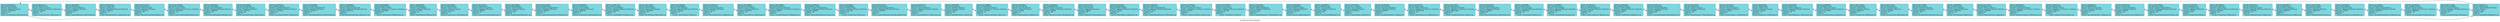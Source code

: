 digraph Alumnos {
 rankdir=LR;
 label="LISTADO DE ESTUDIANTES";
  node [shape = note, color="#187296", style=filled, fillcolor="#7ed6df"];
N0[label="Carnet: 201183728 \lDPI: 2050740201006 \lNombre: Alvin Huckett \lCarrera: Ingenieria Quimica \lPassword: DGHS2Xi \lCreditos: 222 \lEdad: 20 \lCorreo: AlvinHuckett_60@outlook.org"];
N1[label="Carnet: 202011111 \lDPI: 5970926381748 \lNombre: Nertie Laurenzi \lCarrera: Ingenieria Mecanica Industrial \lPassword: 198yxel \lCreditos: 139 \lEdad: 19 \lCorreo: NertieLaurenzi.75@hotmail.es"];
N2[label="Carnet: 201210811 \lDPI: 1234567891111 \lNombre: Lamont Barthrup \lCarrera: Ingenieria Mecanica \lPassword: j60uy9 \lCreditos: 53 \lEdad: 25 \lCorreo: LamontBarthrup_34@outlook.org"];
N3[label="Carnet: 201582352 \lDPI: 4172564417242 \lNombre: calificacion \lCarrera: Ingenieria Mecanica Industrial \lPassword: m6ILxd \lCreditos: 113 \lEdad: 23 \lCorreo: BobinaDelacroux_46@hotmail.com"];
N4[label="Carnet: 201115140 \lDPI: 8429519350118 \lNombre: Pebrook Gircke \lCarrera: Ingenieria Mecanica \lPassword: Ysgy3Vt \lCreditos: 172 \lEdad: 19 \lCorreo: PebrookGircke93@undefined.org"];
N5[label="Carnet: 201350393 \lDPI: 9029374304090 \lNombre: Laurie Tumilty \lCarrera: Ingenieria en Ciencias y Sistemas \lPassword: UKazTS0 \lCreditos: 124 \lEdad: 20 \lCorreo: LaurieTumilty58@undefined.com"];
N6[label="Carnet: 201698163 \lDPI: 8010354636352 \lNombre: Barn Killingbeck \lCarrera: Ingenieria Mecanica Electrica \lPassword: 38KWHL \lCreditos: 130 \lEdad: 20 \lCorreo: BarnKillingbeck33@gmail.org"];
N7[label="Carnet: 201402462 \lDPI: 3594915493584 \lNombre: Joscelin Fewings \lCarrera: Ingenieria Mecanica \lPassword: tF7ZroZ \lCreditos: 202 \lEdad: 25 \lCorreo: JoscelinFewings_56@outlook.es"];
N8[label="Carnet: 201643353 \lDPI: 9692561360208 \lNombre: Llywellyn Woodnutt \lCarrera: Ingenieria Mecanica Electrica \lPassword: ui708GE \lCreditos: 44 \lEdad: 27 \lCorreo: LlywellynWoodnutt_83@gmail.es"];
N9[label="Carnet: 201043689 \lDPI: 0714796787404 \lNombre: Ardene Benediktovich \lCarrera: Ingenieria Mecanica \lPassword: muiPC17 \lCreditos: 13 \lEdad: 23 \lCorreo: ArdeneBenediktovich72@outlook.org"];
N10[label="Carnet: 201489697 \lDPI: 3310894947855 \lNombre: Judye Rossborough \lCarrera: Ingenieria Mecanica Electrica \lPassword: k9oGtrw \lCreditos: 3 \lEdad: 26 \lCorreo: JudyeRossborough_49@yahoo.com"];
N11[label="Carnet: 201818908 \lDPI: 2689202578134 \lNombre: Wilbur Alberts \lCarrera: Ingenieria en Ciencias y Sistemas \lPassword: SSeRj8d \lCreditos: 64 \lEdad: 18 \lCorreo: WilburAlberts45@hotmail.org"];
N12[label="Carnet: 201816850 \lDPI: 0154497044345 \lNombre: Emili Palleske \lCarrera: Ingenieria Mecanica \lPassword: 17x8L \lCreditos: 28 \lEdad: 21 \lCorreo: EmiliPalleske.89@gmail.com"];
N13[label="Carnet: 201232485 \lDPI: 3762365704505 \lNombre: Vivian Currer \lCarrera: Ingenieria Quimica \lPassword: xe7yeho \lCreditos: 218 \lEdad: 28 \lCorreo: VivianCurrer_25@outlook.org"];
N14[label="Carnet: 201131811 \lDPI: 3347258005328 \lNombre: Eloise Trevarthen \lCarrera: Ingenieria Mecanica \lPassword: B8FP4 \lCreditos: 201 \lEdad: 22 \lCorreo: EloiseTrevarthen91@hotmail.es"];
N15[label="Carnet: 201476680 \lDPI: 4293824642888 \lNombre: Kim Westphal \lCarrera: Ingenieria Quimica \lPassword: qtry5 \lCreditos: 159 \lEdad: 19 \lCorreo: KimWestphal38@yahoo.com"];
N16[label="Carnet: 201511649 \lDPI: 5648266954532 \lNombre: Aylmar Raubenheimer \lCarrera: Ingenieria Mecanica \lPassword: 76816q \lCreditos: 163 \lEdad: 23 \lCorreo: AylmarRaubenheimer.27@hotmail.es"];
N17[label="Carnet: 201255643 \lDPI: 7672150791181 \lNombre: Alvin Huckett \lCarrera: Ingenieria Industrial \lPassword: g4X4Ak \lCreditos: 65 \lEdad: 29 \lCorreo: AlvinHuckett_63@undefined.org"];
N18[label="Carnet: 201947729 \lDPI: 1430797138430 \lNombre: Camila Dibbert \lCarrera: Ingenieria Mecanica Industrial \lPassword: b4wdeP \lCreditos: 188 \lEdad: 21 \lCorreo: CamilaDibbert.81@gmail.com"];
N19[label="Carnet: 201173540 \lDPI: 3235002226847 \lNombre: Alvin Huckett \lCarrera: Ingenieria Industrial \lPassword: ITrpSM0 \lCreditos: 104 \lEdad: 22 \lCorreo: AlvinHuckett_65@outlook.org"];
N20[label="Carnet: 201704168 \lDPI: 3379162068993 \lNombre: Tim Goldspink \lCarrera: Ingenieria Mecanica Electrica \lPassword: Cmg7g \lCreditos: 137 \lEdad: 19 \lCorreo: TimGoldspink.71@aol.com"];
N21[label="Carnet: 201661519 \lDPI: 9302712249273 \lNombre: Harvey Darbyshire \lCarrera: Ingenieria Mecanica \lPassword: Asv30 \lCreditos: 55 \lEdad: 26 \lCorreo: HarveyDarbyshire_63@gmail.com"];
N22[label="Carnet: 201309890 \lDPI: 6364119505269 \lNombre: Grayce Poltone \lCarrera: Ingenieria Industrial \lPassword: bCp3F57 \lCreditos: 133 \lEdad: 18 \lCorreo: GraycePoltone_20@hotmail.es"];
N23[label="Carnet: 201740604 \lDPI: 2625352358554 \lNombre: Llywellyn Woodnutt \lCarrera: Ingenieria en Ciencias y Sistemas \lPassword: Bk8jU \lCreditos: 3 \lEdad: 19 \lCorreo: LlywellynWoodnutt.46@gmail.org"];
N24[label="Carnet: 201646518 \lDPI: 8696013129504 \lNombre: Aylmar Raubenheimer \lCarrera: Ingenieria Mecanica Electrica \lPassword: 3j9MHF \lCreditos: 192 \lEdad: 22 \lCorreo: AylmarRaubenheimer31@aol.com"];
N25[label="Carnet: 201766242 \lDPI: 3780452896411 \lNombre: Franky Viney \lCarrera: Ingenieria Mecanica Electrica \lPassword: UC1hKp \lCreditos: 164 \lEdad: 20 \lCorreo: FrankyViney72@aol.com"];
N26[label="Carnet: 201537627 \lDPI: 6000394094296 \lNombre: Aylmar Raubenheimer \lCarrera: Ingenieria Mecanica Electrica \lPassword: 82MID7 \lCreditos: 3 \lEdad: 24 \lCorreo: AylmarRaubenheimer82@undefined.com"];
N27[label="Carnet: 201327675 \lDPI: 5005953751371 \lNombre: Lamont Barthrup \lCarrera: Ingenieria Mecanica Electrica \lPassword: CAt1n \lCreditos: 171 \lEdad: 20 \lCorreo: LamontBarthrup.75@hotmail.org"];
N28[label="Carnet: 201897987 \lDPI: 2193345266141 \lNombre: Michelle Glanister \lCarrera: Ingenieria Quimica \lPassword: 8cIUD \lCreditos: 226 \lEdad: 25 \lCorreo: MichelleGlanister.13@aol.org"];
N29[label="Carnet: 201500866 \lDPI: 7040168688236 \lNombre: Claybourne Nelmes \lCarrera: Ingenieria en Ciencias y Sistemas \lPassword: 4xCS04 \lCreditos: 121 \lEdad: 19 \lCorreo: ClaybourneNelmes_2@aol.com"];
N30[label="Carnet: 201359507 \lDPI: 6474775706799 \lNombre: Olly Brunelleschi \lCarrera: Ingenieria Quimica \lPassword: rdjy6j \lCreditos: 52 \lEdad: 22 \lCorreo: OllyBrunelleschi_86@aol.com"];
N31[label="Carnet: 201954202 \lDPI: 2496399691941 \lNombre: Eloise Trevarthen \lCarrera: Ingenieria Mecanica Industrial \lPassword: 6RNgz \lCreditos: 196 \lEdad: 29 \lCorreo: EloiseTrevarthen.4@undefined.org"];
N32[label="Carnet: 201412244 \lDPI: 3239472177167 \lNombre: Eba Keitley \lCarrera: Ingenieria Industrial \lPassword: BRdQj \lCreditos: 238 \lEdad: 22 \lCorreo: EbaKeitley73@undefined.com"];
N33[label="Carnet: 201234795 \lDPI: 9082300809939 \lNombre: Wilbur Alberts \lCarrera: Ingenieria Mecanica Industrial \lPassword: 0oXnv \lCreditos: 80 \lEdad: 29 \lCorreo: WilburAlberts_86@yahoo.com"];
N34[label="Carnet: 201594265 \lDPI: 2831630574772 \lNombre: Ardene Benediktovich \lCarrera: Ingenieria Mecanica Industrial \lPassword: 15Asd \lCreditos: 242 \lEdad: 26 \lCorreo: ArdeneBenediktovich_57@hotmail.org"];
N35[label="Carnet: 201790782 \lDPI: 3168522176927 \lNombre: Claybourne Nelmes \lCarrera: Ingenieria en Ciencias y Sistemas \lPassword: d70Vi \lCreditos: 0 \lEdad: 22 \lCorreo: ClaybourneNelmes_82@aol.com"];
N36[label="Carnet: 201374369 \lDPI: 8311431297185 \lNombre: Lionel Messi \lCarrera: Ingenieria Mecanica Industrial \lPassword: cVzaR8 \lCreditos: 93 \lEdad: 20 \lCorreo: LionelMessi.17@aol.es"];
N37[label="Carnet: 201709702 \lDPI: 4245428187625 \lNombre: Dillon Blandamere \lCarrera: Ingenieria Industrial \lPassword: 3f5qj \lCreditos: 84 \lEdad: 20 \lCorreo: DillonBlandamere_33@undefined.com"];
N38[label="Carnet: 201635991 \lDPI: 2702608963916 \lNombre: Boycie Langlais \lCarrera: Ingenieria Industrial \lPassword: vCGgb2 \lCreditos: 113 \lEdad: 29 \lCorreo: BoycieLanglais24@aol.es"];
N39[label="Carnet: 201389879 \lDPI: 1332692632257 \lNombre: Darn Studdal \lCarrera: Ingenieria Industrial \lPassword: r80ja \lCreditos: 244 \lEdad: 23 \lCorreo: DarnStuddal88@gmail.com"];
N40[label="Carnet: 201375524 \lDPI: 3164173770900 \lNombre: Tim Goldspink \lCarrera: Ingenieria Quimica \lPassword: Nu96Sq3 \lCreditos: 1 \lEdad: 20 \lCorreo: TimGoldspink_27@yahoo.es"];
N41[label="Carnet: 201428558 \lDPI: 8783633019549 \lNombre: Llywellyn Woodnutt \lCarrera: Ingenieria Mecanica \lPassword: qWlnP7 \lCreditos: 5 \lEdad: 24 \lCorreo: LlywellynWoodnutt.12@gmail.es"];
N42[label="Carnet: 201933753 \lDPI: 6467642780621 \lNombre: Bobina Delacroux \lCarrera: Ingenieria en Ciencias y Sistemas \lPassword: 8DGPFmN \lCreditos: 147 \lEdad: 25 \lCorreo: BobinaDelacroux_64@gmail.com"];
N43[label="Carnet: 201774497 \lDPI: 6327689577005 \lNombre: Llywellyn Woodnutt \lCarrera: Ingenieria en Ciencias y Sistemas \lPassword: RN1Dgbd \lCreditos: 90 \lEdad: 26 \lCorreo: LlywellynWoodnutt_44@aol.org"];
N44[label="Carnet: 201145786 \lDPI: 4820546644233 \lNombre: Harvey Darbyshire \lCarrera: Ingenieria Mecanica \lPassword: uJW2Q \lCreditos: 88 \lEdad: 22 \lCorreo: HarveyDarbyshire.56@outlook.com"];
N45[label="Carnet: 201509061 \lDPI: 3761268073554 \lNombre: Tim Goldspink \lCarrera: Ingenieria Mecanica Electrica \lPassword: DPx0LQ0 \lCreditos: 108 \lEdad: 23 \lCorreo: TimGoldspink.36@aol.com"];
N46[label="Carnet: 201068965 \lDPI: 7207003476187 \lNombre: Tim Goldspink \lCarrera: Ingenieria Mecanica Industrial \lPassword: MF4vc6 \lCreditos: 112 \lEdad: 26 \lCorreo: TimGoldspink.1@yahoo.org"];
N47[label="Carnet: 201991578 \lDPI: 7437219208336 \lNombre: Olly Brunelleschi \lCarrera: Ingenieria Mecanica Industrial \lPassword: H1xi3 \lCreditos: 102 \lEdad: 29 \lCorreo: OllyBrunelleschi.78@yahoo.org"];
N48[label="Carnet: 201803912 \lDPI: 3995410773680 \lNombre: Emili Palleske \lCarrera: Ingenieria Mecanica Industrial \lPassword: ODYgI \lCreditos: 205 \lEdad: 26 \lCorreo: EmiliPalleske.68@gmail.com"];
N49[label="Carnet: 201921767 \lDPI: 5042024988582 \lNombre: Consolata Reskelly \lCarrera: Ingenieria Mecanica \lPassword: cBP1bt7 \lCreditos: 200 \lEdad: 27 \lCorreo: ConsolataReskelly.30@undefined.com"];
N50[label="Carnet: 201157605 \lDPI: 2503385887437 \lNombre: Alonzo Seagrove \lCarrera: Ingenieria Industrial \lPassword: 92V6h \lCreditos: 226 \lEdad: 22 \lCorreo: AlonzoSeagrove_35@undefined.org"];
N51[label="Carnet: 201761573 \lDPI: 5372214388411 \lNombre: Alonzo Seagrove \lCarrera: Ingenieria Quimica \lPassword: 24ldm \lCreditos: 51 \lEdad: 22 \lCorreo: AlonzoSeagrove_54@hotmail.es"];
N52[label="Carnet: 201825364 \lDPI: 6772854332066 \lNombre: Phillis Syrie \lCarrera: Ingenieria Quimica \lPassword: rU2QYr \lCreditos: 111 \lEdad: 28 \lCorreo: PhillisSyrie_17@hotmail.es"];
N53[label="Carnet: 201022466 \lDPI: 0579054127201 \lNombre: Wash Sedgemore \lCarrera: Ingenieria Mecanica Electrica \lPassword: 1E8vp8 \lCreditos: 130 \lEdad: 29 \lCorreo: WashSedgemore_70@outlook.com"];
N54[label="Carnet: 201006295 \lDPI: 6483009710551 \lNombre: Roderigo Gomme \lCarrera: Ingenieria Mecanica Electrica \lPassword: w1E8BW \lCreditos: 23 \lEdad: 24 \lCorreo: RoderigoGomme_92@yahoo.org"];
N55[label="Carnet: 201116100 \lDPI: 7247421869888 \lNombre: Franky Viney \lCarrera: Ingenieria Quimica \lPassword: 5K0p7N \lCreditos: 42 \lEdad: 26 \lCorreo: FrankyViney_42@hotmail.es"];
N56[label="Carnet: 201773473 \lDPI: 1563507262381 \lNombre: Krystal Crellin \lCarrera: Ingenieria Mecanica \lPassword: 3KgBk \lCreditos: 88 \lEdad: 26 \lCorreo: KrystalCrellin.48@outlook.org"];
N57[label="Carnet: 201119966 \lDPI: 9030770152211 \lNombre: Michelle Glanister \lCarrera: Ingenieria Industrial \lPassword: J9Tq39 \lCreditos: 225 \lEdad: 23 \lCorreo: MichelleGlanister87@outlook.com"];
N58[label="Carnet: 201669286 \lDPI: 3126321523297 \lNombre: Tim Goldspink \lCarrera: Ingenieria Mecanica \lPassword: QQNPe8 \lCreditos: 187 \lEdad: 21 \lCorreo: TimGoldspink_45@gmail.es"];
N59[label="Carnet: 201147451 \lDPI: 9093933675701 \lNombre: Ellerey Sherwyn \lCarrera: Ingenieria Mecanica Electrica \lPassword: 20H3Hx \lCreditos: 80 \lEdad: 23 \lCorreo: EllereySherwyn.51@gmail.es"];
N60[label="Carnet: 201864201 \lDPI: 8208413026556 \lNombre: Claybourne Nelmes \lCarrera: Ingenieria en Ciencias y Sistemas \lPassword: 69548z \lCreditos: 25 \lEdad: 25 \lCorreo: ClaybourneNelmes.78@hotmail.com"];
N61[label="Carnet: 201667272 \lDPI: 9443025623424 \lNombre: Adriaens Timms \lCarrera: Ingenieria en Ciencias y Sistemas \lPassword: Pe8Ucp \lCreditos: 237 \lEdad: 21 \lCorreo: AdriaensTimms43@aol.org"];
N62[label="Carnet: 201668149 \lDPI: 6435886693765 \lNombre: Harvey Darbyshire \lCarrera: Ingenieria Mecanica \lPassword: u4jxe57 \lCreditos: 31 \lEdad: 27 \lCorreo: HarveyDarbyshire_31@gmail.org"];
N63[label="Carnet: 201764124 \lDPI: 6773833243077 \lNombre: Harvey Darbyshire \lCarrera: Ingenieria Industrial \lPassword: 0DDF8 \lCreditos: 219 \lEdad: 21 \lCorreo: HarveyDarbyshire.59@gmail.es"];
N64[label="Carnet: 201516603 \lDPI: 4062043125856 \lNombre: Aylmar Raubenheimer \lCarrera: Ingenieria Mecanica Industrial \lPassword: Sv4HFP \lCreditos: 168 \lEdad: 19 \lCorreo: AylmarRaubenheimer.85@aol.com"];
N65[label="Carnet: 201327079 \lDPI: 8292286385716 \lNombre: Franky Viney \lCarrera: Ingenieria Industrial \lPassword: GhhLi \lCreditos: 179 \lEdad: 21 \lCorreo: FrankyViney.59@aol.es"];
N66[label="Carnet: 201906670 \lDPI: 2245119831085 \lNombre: Franky Viney \lCarrera: Ingenieria Mecanica Industrial \lPassword: PCAanL \lCreditos: 198 \lEdad: 23 \lCorreo: FrankyViney_49@yahoo.es"];
N67[label="Carnet: 201461415 \lDPI: 8579079230016 \lNombre: Roderigo Gomme \lCarrera: Ingenieria Mecanica Industrial \lPassword: 6GEfOg \lCreditos: 113 \lEdad: 20 \lCorreo: RoderigoGomme_55@aol.org"];
N68[label="Carnet: 201009015 \lDPI: 1962623323417 \lNombre: Afton Hounson \lCarrera: Ingenieria Mecanica \lPassword: PQvEC5 \lCreditos: 12 \lEdad: 23 \lCorreo: AftonHounson.43@aol.com"];
N69[label="Carnet: 201137248 \lDPI: 4264540703955 \lNombre: Eba Keitley \lCarrera: Ingenieria Mecanica \lPassword: K8ZY0mI \lCreditos: 35 \lEdad: 22 \lCorreo: EbaKeitley83@outlook.org"];
N70[label="Carnet: 201339503 \lDPI: 1169570189320 \lNombre: Drusilla Louca \lCarrera: Ingenieria Mecanica Industrial \lPassword: xW0NS \lCreditos: 41 \lEdad: 29 \lCorreo: DrusillaLouca1@outlook.com"];
N71[label="Carnet: 201110247 \lDPI: 7882408800987 \lNombre: Aylmar Raubenheimer \lCarrera: Ingenieria Mecanica Electrica \lPassword: oKlY9O7 \lCreditos: 171 \lEdad: 19 \lCorreo: AylmarRaubenheimer_82@yahoo.org"];
N72[label="Carnet: 201125580 \lDPI: 1846903502498 \lNombre: Boycie Langlais \lCarrera: Ingenieria en Ciencias y Sistemas \lPassword: MhBaUtl \lCreditos: 190 \lEdad: 21 \lCorreo: BoycieLanglais.61@hotmail.com"];
N73[label="Carnet: 201315288 \lDPI: 7044319749868 \lNombre: Joscelin Fewings \lCarrera: Ingenieria Mecanica Electrica \lPassword: 3htilF \lCreditos: 89 \lEdad: 27 \lCorreo: JoscelinFewings.27@yahoo.es"];
N74[label="Carnet: 201901772 \lDPI: 3179425811504 \lNombre: Daniel Reginaldo Dubon \lCarrera: Sistemas \lPassword: asdf \lCreditos: 250 \lEdad: 22 \lCorreo: danieldubon499@gmail.com"];
N0->N1;
N1->N0;
N1->N2;
N2->N1;
N2->N3;
N3->N2;
N3->N4;
N4->N3;
N4->N5;
N5->N4;
N5->N6;
N6->N5;
N6->N7;
N7->N6;
N7->N8;
N8->N7;
N8->N9;
N9->N8;
N9->N10;
N10->N9;
N10->N11;
N11->N10;
N11->N12;
N12->N11;
N12->N13;
N13->N12;
N13->N14;
N14->N13;
N14->N15;
N15->N14;
N15->N16;
N16->N15;
N16->N17;
N17->N16;
N17->N18;
N18->N17;
N18->N19;
N19->N18;
N19->N20;
N20->N19;
N20->N21;
N21->N20;
N21->N22;
N22->N21;
N22->N23;
N23->N22;
N23->N24;
N24->N23;
N24->N25;
N25->N24;
N25->N26;
N26->N25;
N26->N27;
N27->N26;
N27->N28;
N28->N27;
N28->N29;
N29->N28;
N29->N30;
N30->N29;
N30->N31;
N31->N30;
N31->N32;
N32->N31;
N32->N33;
N33->N32;
N33->N34;
N34->N33;
N34->N35;
N35->N34;
N35->N36;
N36->N35;
N36->N37;
N37->N36;
N37->N38;
N38->N37;
N38->N39;
N39->N38;
N39->N40;
N40->N39;
N40->N41;
N41->N40;
N41->N42;
N42->N41;
N42->N43;
N43->N42;
N43->N44;
N44->N43;
N44->N45;
N45->N44;
N45->N46;
N46->N45;
N46->N47;
N47->N46;
N47->N48;
N48->N47;
N48->N49;
N49->N48;
N49->N50;
N50->N49;
N50->N51;
N51->N50;
N51->N52;
N52->N51;
N52->N53;
N53->N52;
N53->N54;
N54->N53;
N54->N55;
N55->N54;
N55->N56;
N56->N55;
N56->N57;
N57->N56;
N57->N58;
N58->N57;
N58->N59;
N59->N58;
N59->N60;
N60->N59;
N60->N61;
N61->N60;
N61->N62;
N62->N61;
N62->N63;
N63->N62;
N63->N64;
N64->N63;
N64->N65;
N65->N64;
N65->N66;
N66->N65;
N66->N67;
N67->N66;
N67->N68;
N68->N67;
N68->N69;
N69->N68;
N69->N70;
N70->N69;
N70->N71;
N71->N70;
N71->N72;
N72->N71;
N72->N73;
N73->N72;
N73->N74;
N74->N73;
N74->N0[headport=ne];
N0->N74[headport=so];

}